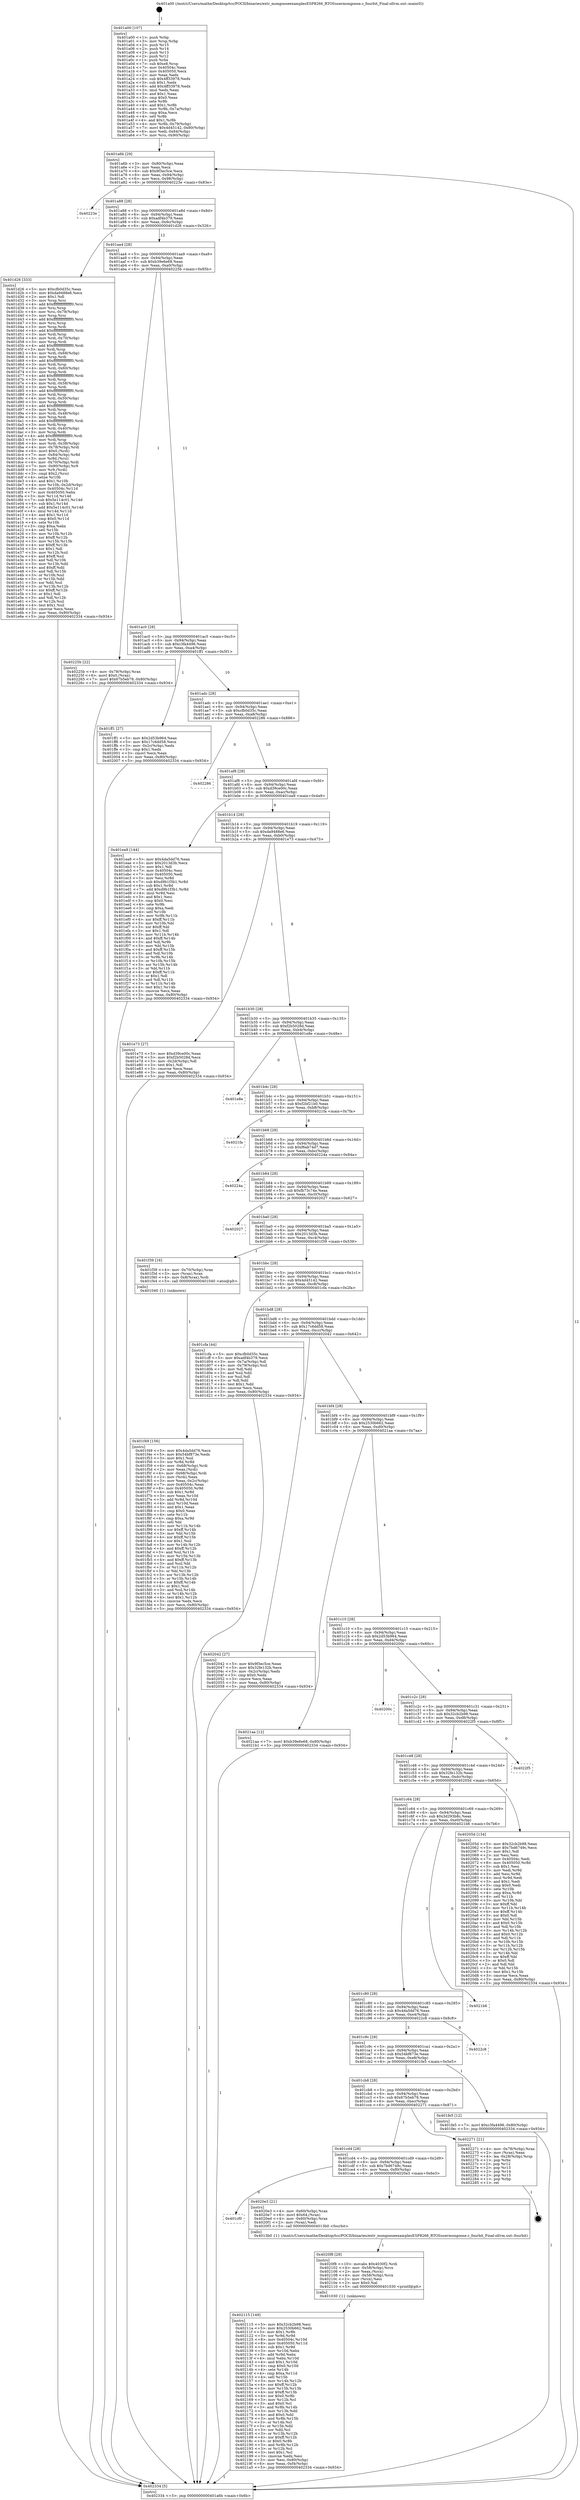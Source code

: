digraph "0x401a00" {
  label = "0x401a00 (/mnt/c/Users/mathe/Desktop/tcc/POCII/binaries/extr_mongooseexamplesESP8266_RTOSusermongoose.c_fourbit_Final-ollvm.out::main(0))"
  labelloc = "t"
  node[shape=record]

  Entry [label="",width=0.3,height=0.3,shape=circle,fillcolor=black,style=filled]
  "0x401a6b" [label="{
     0x401a6b [29]\l
     | [instrs]\l
     &nbsp;&nbsp;0x401a6b \<+3\>: mov -0x80(%rbp),%eax\l
     &nbsp;&nbsp;0x401a6e \<+2\>: mov %eax,%ecx\l
     &nbsp;&nbsp;0x401a70 \<+6\>: sub $0x9f3ec5ce,%ecx\l
     &nbsp;&nbsp;0x401a76 \<+6\>: mov %eax,-0x94(%rbp)\l
     &nbsp;&nbsp;0x401a7c \<+6\>: mov %ecx,-0x98(%rbp)\l
     &nbsp;&nbsp;0x401a82 \<+6\>: je 000000000040223e \<main+0x83e\>\l
  }"]
  "0x40223e" [label="{
     0x40223e\l
  }", style=dashed]
  "0x401a88" [label="{
     0x401a88 [28]\l
     | [instrs]\l
     &nbsp;&nbsp;0x401a88 \<+5\>: jmp 0000000000401a8d \<main+0x8d\>\l
     &nbsp;&nbsp;0x401a8d \<+6\>: mov -0x94(%rbp),%eax\l
     &nbsp;&nbsp;0x401a93 \<+5\>: sub $0xadf4b379,%eax\l
     &nbsp;&nbsp;0x401a98 \<+6\>: mov %eax,-0x9c(%rbp)\l
     &nbsp;&nbsp;0x401a9e \<+6\>: je 0000000000401d26 \<main+0x326\>\l
  }"]
  Exit [label="",width=0.3,height=0.3,shape=circle,fillcolor=black,style=filled,peripheries=2]
  "0x401d26" [label="{
     0x401d26 [333]\l
     | [instrs]\l
     &nbsp;&nbsp;0x401d26 \<+5\>: mov $0xcfb0d35c,%eax\l
     &nbsp;&nbsp;0x401d2b \<+5\>: mov $0xda9488e6,%ecx\l
     &nbsp;&nbsp;0x401d30 \<+2\>: mov $0x1,%dl\l
     &nbsp;&nbsp;0x401d32 \<+3\>: mov %rsp,%rsi\l
     &nbsp;&nbsp;0x401d35 \<+4\>: add $0xfffffffffffffff0,%rsi\l
     &nbsp;&nbsp;0x401d39 \<+3\>: mov %rsi,%rsp\l
     &nbsp;&nbsp;0x401d3c \<+4\>: mov %rsi,-0x78(%rbp)\l
     &nbsp;&nbsp;0x401d40 \<+3\>: mov %rsp,%rsi\l
     &nbsp;&nbsp;0x401d43 \<+4\>: add $0xfffffffffffffff0,%rsi\l
     &nbsp;&nbsp;0x401d47 \<+3\>: mov %rsi,%rsp\l
     &nbsp;&nbsp;0x401d4a \<+3\>: mov %rsp,%rdi\l
     &nbsp;&nbsp;0x401d4d \<+4\>: add $0xfffffffffffffff0,%rdi\l
     &nbsp;&nbsp;0x401d51 \<+3\>: mov %rdi,%rsp\l
     &nbsp;&nbsp;0x401d54 \<+4\>: mov %rdi,-0x70(%rbp)\l
     &nbsp;&nbsp;0x401d58 \<+3\>: mov %rsp,%rdi\l
     &nbsp;&nbsp;0x401d5b \<+4\>: add $0xfffffffffffffff0,%rdi\l
     &nbsp;&nbsp;0x401d5f \<+3\>: mov %rdi,%rsp\l
     &nbsp;&nbsp;0x401d62 \<+4\>: mov %rdi,-0x68(%rbp)\l
     &nbsp;&nbsp;0x401d66 \<+3\>: mov %rsp,%rdi\l
     &nbsp;&nbsp;0x401d69 \<+4\>: add $0xfffffffffffffff0,%rdi\l
     &nbsp;&nbsp;0x401d6d \<+3\>: mov %rdi,%rsp\l
     &nbsp;&nbsp;0x401d70 \<+4\>: mov %rdi,-0x60(%rbp)\l
     &nbsp;&nbsp;0x401d74 \<+3\>: mov %rsp,%rdi\l
     &nbsp;&nbsp;0x401d77 \<+4\>: add $0xfffffffffffffff0,%rdi\l
     &nbsp;&nbsp;0x401d7b \<+3\>: mov %rdi,%rsp\l
     &nbsp;&nbsp;0x401d7e \<+4\>: mov %rdi,-0x58(%rbp)\l
     &nbsp;&nbsp;0x401d82 \<+3\>: mov %rsp,%rdi\l
     &nbsp;&nbsp;0x401d85 \<+4\>: add $0xfffffffffffffff0,%rdi\l
     &nbsp;&nbsp;0x401d89 \<+3\>: mov %rdi,%rsp\l
     &nbsp;&nbsp;0x401d8c \<+4\>: mov %rdi,-0x50(%rbp)\l
     &nbsp;&nbsp;0x401d90 \<+3\>: mov %rsp,%rdi\l
     &nbsp;&nbsp;0x401d93 \<+4\>: add $0xfffffffffffffff0,%rdi\l
     &nbsp;&nbsp;0x401d97 \<+3\>: mov %rdi,%rsp\l
     &nbsp;&nbsp;0x401d9a \<+4\>: mov %rdi,-0x48(%rbp)\l
     &nbsp;&nbsp;0x401d9e \<+3\>: mov %rsp,%rdi\l
     &nbsp;&nbsp;0x401da1 \<+4\>: add $0xfffffffffffffff0,%rdi\l
     &nbsp;&nbsp;0x401da5 \<+3\>: mov %rdi,%rsp\l
     &nbsp;&nbsp;0x401da8 \<+4\>: mov %rdi,-0x40(%rbp)\l
     &nbsp;&nbsp;0x401dac \<+3\>: mov %rsp,%rdi\l
     &nbsp;&nbsp;0x401daf \<+4\>: add $0xfffffffffffffff0,%rdi\l
     &nbsp;&nbsp;0x401db3 \<+3\>: mov %rdi,%rsp\l
     &nbsp;&nbsp;0x401db6 \<+4\>: mov %rdi,-0x38(%rbp)\l
     &nbsp;&nbsp;0x401dba \<+4\>: mov -0x78(%rbp),%rdi\l
     &nbsp;&nbsp;0x401dbe \<+6\>: movl $0x0,(%rdi)\l
     &nbsp;&nbsp;0x401dc4 \<+7\>: mov -0x84(%rbp),%r8d\l
     &nbsp;&nbsp;0x401dcb \<+3\>: mov %r8d,(%rsi)\l
     &nbsp;&nbsp;0x401dce \<+4\>: mov -0x70(%rbp),%rdi\l
     &nbsp;&nbsp;0x401dd2 \<+7\>: mov -0x90(%rbp),%r9\l
     &nbsp;&nbsp;0x401dd9 \<+3\>: mov %r9,(%rdi)\l
     &nbsp;&nbsp;0x401ddc \<+3\>: cmpl $0x2,(%rsi)\l
     &nbsp;&nbsp;0x401ddf \<+4\>: setne %r10b\l
     &nbsp;&nbsp;0x401de3 \<+4\>: and $0x1,%r10b\l
     &nbsp;&nbsp;0x401de7 \<+4\>: mov %r10b,-0x2d(%rbp)\l
     &nbsp;&nbsp;0x401deb \<+8\>: mov 0x40504c,%r11d\l
     &nbsp;&nbsp;0x401df3 \<+7\>: mov 0x405050,%ebx\l
     &nbsp;&nbsp;0x401dfa \<+3\>: mov %r11d,%r14d\l
     &nbsp;&nbsp;0x401dfd \<+7\>: sub $0x5e114c01,%r14d\l
     &nbsp;&nbsp;0x401e04 \<+4\>: sub $0x1,%r14d\l
     &nbsp;&nbsp;0x401e08 \<+7\>: add $0x5e114c01,%r14d\l
     &nbsp;&nbsp;0x401e0f \<+4\>: imul %r14d,%r11d\l
     &nbsp;&nbsp;0x401e13 \<+4\>: and $0x1,%r11d\l
     &nbsp;&nbsp;0x401e17 \<+4\>: cmp $0x0,%r11d\l
     &nbsp;&nbsp;0x401e1b \<+4\>: sete %r10b\l
     &nbsp;&nbsp;0x401e1f \<+3\>: cmp $0xa,%ebx\l
     &nbsp;&nbsp;0x401e22 \<+4\>: setl %r15b\l
     &nbsp;&nbsp;0x401e26 \<+3\>: mov %r10b,%r12b\l
     &nbsp;&nbsp;0x401e29 \<+4\>: xor $0xff,%r12b\l
     &nbsp;&nbsp;0x401e2d \<+3\>: mov %r15b,%r13b\l
     &nbsp;&nbsp;0x401e30 \<+4\>: xor $0xff,%r13b\l
     &nbsp;&nbsp;0x401e34 \<+3\>: xor $0x1,%dl\l
     &nbsp;&nbsp;0x401e37 \<+3\>: mov %r12b,%sil\l
     &nbsp;&nbsp;0x401e3a \<+4\>: and $0xff,%sil\l
     &nbsp;&nbsp;0x401e3e \<+3\>: and %dl,%r10b\l
     &nbsp;&nbsp;0x401e41 \<+3\>: mov %r13b,%dil\l
     &nbsp;&nbsp;0x401e44 \<+4\>: and $0xff,%dil\l
     &nbsp;&nbsp;0x401e48 \<+3\>: and %dl,%r15b\l
     &nbsp;&nbsp;0x401e4b \<+3\>: or %r10b,%sil\l
     &nbsp;&nbsp;0x401e4e \<+3\>: or %r15b,%dil\l
     &nbsp;&nbsp;0x401e51 \<+3\>: xor %dil,%sil\l
     &nbsp;&nbsp;0x401e54 \<+3\>: or %r13b,%r12b\l
     &nbsp;&nbsp;0x401e57 \<+4\>: xor $0xff,%r12b\l
     &nbsp;&nbsp;0x401e5b \<+3\>: or $0x1,%dl\l
     &nbsp;&nbsp;0x401e5e \<+3\>: and %dl,%r12b\l
     &nbsp;&nbsp;0x401e61 \<+3\>: or %r12b,%sil\l
     &nbsp;&nbsp;0x401e64 \<+4\>: test $0x1,%sil\l
     &nbsp;&nbsp;0x401e68 \<+3\>: cmovne %ecx,%eax\l
     &nbsp;&nbsp;0x401e6b \<+3\>: mov %eax,-0x80(%rbp)\l
     &nbsp;&nbsp;0x401e6e \<+5\>: jmp 0000000000402334 \<main+0x934\>\l
  }"]
  "0x401aa4" [label="{
     0x401aa4 [28]\l
     | [instrs]\l
     &nbsp;&nbsp;0x401aa4 \<+5\>: jmp 0000000000401aa9 \<main+0xa9\>\l
     &nbsp;&nbsp;0x401aa9 \<+6\>: mov -0x94(%rbp),%eax\l
     &nbsp;&nbsp;0x401aaf \<+5\>: sub $0xb39e6e68,%eax\l
     &nbsp;&nbsp;0x401ab4 \<+6\>: mov %eax,-0xa0(%rbp)\l
     &nbsp;&nbsp;0x401aba \<+6\>: je 000000000040225b \<main+0x85b\>\l
  }"]
  "0x402115" [label="{
     0x402115 [149]\l
     | [instrs]\l
     &nbsp;&nbsp;0x402115 \<+5\>: mov $0x32cb2b98,%esi\l
     &nbsp;&nbsp;0x40211a \<+5\>: mov $0x2530b662,%edx\l
     &nbsp;&nbsp;0x40211f \<+3\>: mov $0x1,%r8b\l
     &nbsp;&nbsp;0x402122 \<+3\>: xor %r9d,%r9d\l
     &nbsp;&nbsp;0x402125 \<+8\>: mov 0x40504c,%r10d\l
     &nbsp;&nbsp;0x40212d \<+8\>: mov 0x405050,%r11d\l
     &nbsp;&nbsp;0x402135 \<+4\>: sub $0x1,%r9d\l
     &nbsp;&nbsp;0x402139 \<+3\>: mov %r10d,%ebx\l
     &nbsp;&nbsp;0x40213c \<+3\>: add %r9d,%ebx\l
     &nbsp;&nbsp;0x40213f \<+4\>: imul %ebx,%r10d\l
     &nbsp;&nbsp;0x402143 \<+4\>: and $0x1,%r10d\l
     &nbsp;&nbsp;0x402147 \<+4\>: cmp $0x0,%r10d\l
     &nbsp;&nbsp;0x40214b \<+4\>: sete %r14b\l
     &nbsp;&nbsp;0x40214f \<+4\>: cmp $0xa,%r11d\l
     &nbsp;&nbsp;0x402153 \<+4\>: setl %r15b\l
     &nbsp;&nbsp;0x402157 \<+3\>: mov %r14b,%r12b\l
     &nbsp;&nbsp;0x40215a \<+4\>: xor $0xff,%r12b\l
     &nbsp;&nbsp;0x40215e \<+3\>: mov %r15b,%r13b\l
     &nbsp;&nbsp;0x402161 \<+4\>: xor $0xff,%r13b\l
     &nbsp;&nbsp;0x402165 \<+4\>: xor $0x0,%r8b\l
     &nbsp;&nbsp;0x402169 \<+3\>: mov %r12b,%cl\l
     &nbsp;&nbsp;0x40216c \<+3\>: and $0x0,%cl\l
     &nbsp;&nbsp;0x40216f \<+3\>: and %r8b,%r14b\l
     &nbsp;&nbsp;0x402172 \<+3\>: mov %r13b,%dil\l
     &nbsp;&nbsp;0x402175 \<+4\>: and $0x0,%dil\l
     &nbsp;&nbsp;0x402179 \<+3\>: and %r8b,%r15b\l
     &nbsp;&nbsp;0x40217c \<+3\>: or %r14b,%cl\l
     &nbsp;&nbsp;0x40217f \<+3\>: or %r15b,%dil\l
     &nbsp;&nbsp;0x402182 \<+3\>: xor %dil,%cl\l
     &nbsp;&nbsp;0x402185 \<+3\>: or %r13b,%r12b\l
     &nbsp;&nbsp;0x402188 \<+4\>: xor $0xff,%r12b\l
     &nbsp;&nbsp;0x40218c \<+4\>: or $0x0,%r8b\l
     &nbsp;&nbsp;0x402190 \<+3\>: and %r8b,%r12b\l
     &nbsp;&nbsp;0x402193 \<+3\>: or %r12b,%cl\l
     &nbsp;&nbsp;0x402196 \<+3\>: test $0x1,%cl\l
     &nbsp;&nbsp;0x402199 \<+3\>: cmovne %edx,%esi\l
     &nbsp;&nbsp;0x40219c \<+3\>: mov %esi,-0x80(%rbp)\l
     &nbsp;&nbsp;0x40219f \<+6\>: mov %eax,-0xf4(%rbp)\l
     &nbsp;&nbsp;0x4021a5 \<+5\>: jmp 0000000000402334 \<main+0x934\>\l
  }"]
  "0x40225b" [label="{
     0x40225b [22]\l
     | [instrs]\l
     &nbsp;&nbsp;0x40225b \<+4\>: mov -0x78(%rbp),%rax\l
     &nbsp;&nbsp;0x40225f \<+6\>: movl $0x0,(%rax)\l
     &nbsp;&nbsp;0x402265 \<+7\>: movl $0x67b5eb78,-0x80(%rbp)\l
     &nbsp;&nbsp;0x40226c \<+5\>: jmp 0000000000402334 \<main+0x934\>\l
  }"]
  "0x401ac0" [label="{
     0x401ac0 [28]\l
     | [instrs]\l
     &nbsp;&nbsp;0x401ac0 \<+5\>: jmp 0000000000401ac5 \<main+0xc5\>\l
     &nbsp;&nbsp;0x401ac5 \<+6\>: mov -0x94(%rbp),%eax\l
     &nbsp;&nbsp;0x401acb \<+5\>: sub $0xc3fa4496,%eax\l
     &nbsp;&nbsp;0x401ad0 \<+6\>: mov %eax,-0xa4(%rbp)\l
     &nbsp;&nbsp;0x401ad6 \<+6\>: je 0000000000401ff1 \<main+0x5f1\>\l
  }"]
  "0x4020f8" [label="{
     0x4020f8 [29]\l
     | [instrs]\l
     &nbsp;&nbsp;0x4020f8 \<+10\>: movabs $0x4030f2,%rdi\l
     &nbsp;&nbsp;0x402102 \<+4\>: mov -0x58(%rbp),%rcx\l
     &nbsp;&nbsp;0x402106 \<+2\>: mov %eax,(%rcx)\l
     &nbsp;&nbsp;0x402108 \<+4\>: mov -0x58(%rbp),%rcx\l
     &nbsp;&nbsp;0x40210c \<+2\>: mov (%rcx),%esi\l
     &nbsp;&nbsp;0x40210e \<+2\>: mov $0x0,%al\l
     &nbsp;&nbsp;0x402110 \<+5\>: call 0000000000401030 \<printf@plt\>\l
     | [calls]\l
     &nbsp;&nbsp;0x401030 \{1\} (unknown)\l
  }"]
  "0x401ff1" [label="{
     0x401ff1 [27]\l
     | [instrs]\l
     &nbsp;&nbsp;0x401ff1 \<+5\>: mov $0x2d53b964,%eax\l
     &nbsp;&nbsp;0x401ff6 \<+5\>: mov $0x17c6dd58,%ecx\l
     &nbsp;&nbsp;0x401ffb \<+3\>: mov -0x2c(%rbp),%edx\l
     &nbsp;&nbsp;0x401ffe \<+3\>: cmp $0x1,%edx\l
     &nbsp;&nbsp;0x402001 \<+3\>: cmovl %ecx,%eax\l
     &nbsp;&nbsp;0x402004 \<+3\>: mov %eax,-0x80(%rbp)\l
     &nbsp;&nbsp;0x402007 \<+5\>: jmp 0000000000402334 \<main+0x934\>\l
  }"]
  "0x401adc" [label="{
     0x401adc [28]\l
     | [instrs]\l
     &nbsp;&nbsp;0x401adc \<+5\>: jmp 0000000000401ae1 \<main+0xe1\>\l
     &nbsp;&nbsp;0x401ae1 \<+6\>: mov -0x94(%rbp),%eax\l
     &nbsp;&nbsp;0x401ae7 \<+5\>: sub $0xcfb0d35c,%eax\l
     &nbsp;&nbsp;0x401aec \<+6\>: mov %eax,-0xa8(%rbp)\l
     &nbsp;&nbsp;0x401af2 \<+6\>: je 0000000000402286 \<main+0x886\>\l
  }"]
  "0x401cf0" [label="{
     0x401cf0\l
  }", style=dashed]
  "0x402286" [label="{
     0x402286\l
  }", style=dashed]
  "0x401af8" [label="{
     0x401af8 [28]\l
     | [instrs]\l
     &nbsp;&nbsp;0x401af8 \<+5\>: jmp 0000000000401afd \<main+0xfd\>\l
     &nbsp;&nbsp;0x401afd \<+6\>: mov -0x94(%rbp),%eax\l
     &nbsp;&nbsp;0x401b03 \<+5\>: sub $0xd39ce00c,%eax\l
     &nbsp;&nbsp;0x401b08 \<+6\>: mov %eax,-0xac(%rbp)\l
     &nbsp;&nbsp;0x401b0e \<+6\>: je 0000000000401ea9 \<main+0x4a9\>\l
  }"]
  "0x4020e3" [label="{
     0x4020e3 [21]\l
     | [instrs]\l
     &nbsp;&nbsp;0x4020e3 \<+4\>: mov -0x60(%rbp),%rax\l
     &nbsp;&nbsp;0x4020e7 \<+6\>: movl $0x64,(%rax)\l
     &nbsp;&nbsp;0x4020ed \<+4\>: mov -0x60(%rbp),%rax\l
     &nbsp;&nbsp;0x4020f1 \<+2\>: mov (%rax),%edi\l
     &nbsp;&nbsp;0x4020f3 \<+5\>: call 00000000004013b0 \<fourbit\>\l
     | [calls]\l
     &nbsp;&nbsp;0x4013b0 \{1\} (/mnt/c/Users/mathe/Desktop/tcc/POCII/binaries/extr_mongooseexamplesESP8266_RTOSusermongoose.c_fourbit_Final-ollvm.out::fourbit)\l
  }"]
  "0x401ea9" [label="{
     0x401ea9 [144]\l
     | [instrs]\l
     &nbsp;&nbsp;0x401ea9 \<+5\>: mov $0x4da5dd76,%eax\l
     &nbsp;&nbsp;0x401eae \<+5\>: mov $0x2013d3b,%ecx\l
     &nbsp;&nbsp;0x401eb3 \<+2\>: mov $0x1,%dl\l
     &nbsp;&nbsp;0x401eb5 \<+7\>: mov 0x40504c,%esi\l
     &nbsp;&nbsp;0x401ebc \<+7\>: mov 0x405050,%edi\l
     &nbsp;&nbsp;0x401ec3 \<+3\>: mov %esi,%r8d\l
     &nbsp;&nbsp;0x401ec6 \<+7\>: sub $0xd9b1f3b1,%r8d\l
     &nbsp;&nbsp;0x401ecd \<+4\>: sub $0x1,%r8d\l
     &nbsp;&nbsp;0x401ed1 \<+7\>: add $0xd9b1f3b1,%r8d\l
     &nbsp;&nbsp;0x401ed8 \<+4\>: imul %r8d,%esi\l
     &nbsp;&nbsp;0x401edc \<+3\>: and $0x1,%esi\l
     &nbsp;&nbsp;0x401edf \<+3\>: cmp $0x0,%esi\l
     &nbsp;&nbsp;0x401ee2 \<+4\>: sete %r9b\l
     &nbsp;&nbsp;0x401ee6 \<+3\>: cmp $0xa,%edi\l
     &nbsp;&nbsp;0x401ee9 \<+4\>: setl %r10b\l
     &nbsp;&nbsp;0x401eed \<+3\>: mov %r9b,%r11b\l
     &nbsp;&nbsp;0x401ef0 \<+4\>: xor $0xff,%r11b\l
     &nbsp;&nbsp;0x401ef4 \<+3\>: mov %r10b,%bl\l
     &nbsp;&nbsp;0x401ef7 \<+3\>: xor $0xff,%bl\l
     &nbsp;&nbsp;0x401efa \<+3\>: xor $0x1,%dl\l
     &nbsp;&nbsp;0x401efd \<+3\>: mov %r11b,%r14b\l
     &nbsp;&nbsp;0x401f00 \<+4\>: and $0xff,%r14b\l
     &nbsp;&nbsp;0x401f04 \<+3\>: and %dl,%r9b\l
     &nbsp;&nbsp;0x401f07 \<+3\>: mov %bl,%r15b\l
     &nbsp;&nbsp;0x401f0a \<+4\>: and $0xff,%r15b\l
     &nbsp;&nbsp;0x401f0e \<+3\>: and %dl,%r10b\l
     &nbsp;&nbsp;0x401f11 \<+3\>: or %r9b,%r14b\l
     &nbsp;&nbsp;0x401f14 \<+3\>: or %r10b,%r15b\l
     &nbsp;&nbsp;0x401f17 \<+3\>: xor %r15b,%r14b\l
     &nbsp;&nbsp;0x401f1a \<+3\>: or %bl,%r11b\l
     &nbsp;&nbsp;0x401f1d \<+4\>: xor $0xff,%r11b\l
     &nbsp;&nbsp;0x401f21 \<+3\>: or $0x1,%dl\l
     &nbsp;&nbsp;0x401f24 \<+3\>: and %dl,%r11b\l
     &nbsp;&nbsp;0x401f27 \<+3\>: or %r11b,%r14b\l
     &nbsp;&nbsp;0x401f2a \<+4\>: test $0x1,%r14b\l
     &nbsp;&nbsp;0x401f2e \<+3\>: cmovne %ecx,%eax\l
     &nbsp;&nbsp;0x401f31 \<+3\>: mov %eax,-0x80(%rbp)\l
     &nbsp;&nbsp;0x401f34 \<+5\>: jmp 0000000000402334 \<main+0x934\>\l
  }"]
  "0x401b14" [label="{
     0x401b14 [28]\l
     | [instrs]\l
     &nbsp;&nbsp;0x401b14 \<+5\>: jmp 0000000000401b19 \<main+0x119\>\l
     &nbsp;&nbsp;0x401b19 \<+6\>: mov -0x94(%rbp),%eax\l
     &nbsp;&nbsp;0x401b1f \<+5\>: sub $0xda9488e6,%eax\l
     &nbsp;&nbsp;0x401b24 \<+6\>: mov %eax,-0xb0(%rbp)\l
     &nbsp;&nbsp;0x401b2a \<+6\>: je 0000000000401e73 \<main+0x473\>\l
  }"]
  "0x401cd4" [label="{
     0x401cd4 [28]\l
     | [instrs]\l
     &nbsp;&nbsp;0x401cd4 \<+5\>: jmp 0000000000401cd9 \<main+0x2d9\>\l
     &nbsp;&nbsp;0x401cd9 \<+6\>: mov -0x94(%rbp),%eax\l
     &nbsp;&nbsp;0x401cdf \<+5\>: sub $0x7bd6749c,%eax\l
     &nbsp;&nbsp;0x401ce4 \<+6\>: mov %eax,-0xf0(%rbp)\l
     &nbsp;&nbsp;0x401cea \<+6\>: je 00000000004020e3 \<main+0x6e3\>\l
  }"]
  "0x401e73" [label="{
     0x401e73 [27]\l
     | [instrs]\l
     &nbsp;&nbsp;0x401e73 \<+5\>: mov $0xd39ce00c,%eax\l
     &nbsp;&nbsp;0x401e78 \<+5\>: mov $0xf2b5028d,%ecx\l
     &nbsp;&nbsp;0x401e7d \<+3\>: mov -0x2d(%rbp),%dl\l
     &nbsp;&nbsp;0x401e80 \<+3\>: test $0x1,%dl\l
     &nbsp;&nbsp;0x401e83 \<+3\>: cmovne %ecx,%eax\l
     &nbsp;&nbsp;0x401e86 \<+3\>: mov %eax,-0x80(%rbp)\l
     &nbsp;&nbsp;0x401e89 \<+5\>: jmp 0000000000402334 \<main+0x934\>\l
  }"]
  "0x401b30" [label="{
     0x401b30 [28]\l
     | [instrs]\l
     &nbsp;&nbsp;0x401b30 \<+5\>: jmp 0000000000401b35 \<main+0x135\>\l
     &nbsp;&nbsp;0x401b35 \<+6\>: mov -0x94(%rbp),%eax\l
     &nbsp;&nbsp;0x401b3b \<+5\>: sub $0xf2b5028d,%eax\l
     &nbsp;&nbsp;0x401b40 \<+6\>: mov %eax,-0xb4(%rbp)\l
     &nbsp;&nbsp;0x401b46 \<+6\>: je 0000000000401e8e \<main+0x48e\>\l
  }"]
  "0x402271" [label="{
     0x402271 [21]\l
     | [instrs]\l
     &nbsp;&nbsp;0x402271 \<+4\>: mov -0x78(%rbp),%rax\l
     &nbsp;&nbsp;0x402275 \<+2\>: mov (%rax),%eax\l
     &nbsp;&nbsp;0x402277 \<+4\>: lea -0x28(%rbp),%rsp\l
     &nbsp;&nbsp;0x40227b \<+1\>: pop %rbx\l
     &nbsp;&nbsp;0x40227c \<+2\>: pop %r12\l
     &nbsp;&nbsp;0x40227e \<+2\>: pop %r13\l
     &nbsp;&nbsp;0x402280 \<+2\>: pop %r14\l
     &nbsp;&nbsp;0x402282 \<+2\>: pop %r15\l
     &nbsp;&nbsp;0x402284 \<+1\>: pop %rbp\l
     &nbsp;&nbsp;0x402285 \<+1\>: ret\l
  }"]
  "0x401e8e" [label="{
     0x401e8e\l
  }", style=dashed]
  "0x401b4c" [label="{
     0x401b4c [28]\l
     | [instrs]\l
     &nbsp;&nbsp;0x401b4c \<+5\>: jmp 0000000000401b51 \<main+0x151\>\l
     &nbsp;&nbsp;0x401b51 \<+6\>: mov -0x94(%rbp),%eax\l
     &nbsp;&nbsp;0x401b57 \<+5\>: sub $0xf2bf21b0,%eax\l
     &nbsp;&nbsp;0x401b5c \<+6\>: mov %eax,-0xb8(%rbp)\l
     &nbsp;&nbsp;0x401b62 \<+6\>: je 00000000004021fa \<main+0x7fa\>\l
  }"]
  "0x401cb8" [label="{
     0x401cb8 [28]\l
     | [instrs]\l
     &nbsp;&nbsp;0x401cb8 \<+5\>: jmp 0000000000401cbd \<main+0x2bd\>\l
     &nbsp;&nbsp;0x401cbd \<+6\>: mov -0x94(%rbp),%eax\l
     &nbsp;&nbsp;0x401cc3 \<+5\>: sub $0x67b5eb78,%eax\l
     &nbsp;&nbsp;0x401cc8 \<+6\>: mov %eax,-0xec(%rbp)\l
     &nbsp;&nbsp;0x401cce \<+6\>: je 0000000000402271 \<main+0x871\>\l
  }"]
  "0x4021fa" [label="{
     0x4021fa\l
  }", style=dashed]
  "0x401b68" [label="{
     0x401b68 [28]\l
     | [instrs]\l
     &nbsp;&nbsp;0x401b68 \<+5\>: jmp 0000000000401b6d \<main+0x16d\>\l
     &nbsp;&nbsp;0x401b6d \<+6\>: mov -0x94(%rbp),%eax\l
     &nbsp;&nbsp;0x401b73 \<+5\>: sub $0xf6ab74d7,%eax\l
     &nbsp;&nbsp;0x401b78 \<+6\>: mov %eax,-0xbc(%rbp)\l
     &nbsp;&nbsp;0x401b7e \<+6\>: je 000000000040224a \<main+0x84a\>\l
  }"]
  "0x401fe5" [label="{
     0x401fe5 [12]\l
     | [instrs]\l
     &nbsp;&nbsp;0x401fe5 \<+7\>: movl $0xc3fa4496,-0x80(%rbp)\l
     &nbsp;&nbsp;0x401fec \<+5\>: jmp 0000000000402334 \<main+0x934\>\l
  }"]
  "0x40224a" [label="{
     0x40224a\l
  }", style=dashed]
  "0x401b84" [label="{
     0x401b84 [28]\l
     | [instrs]\l
     &nbsp;&nbsp;0x401b84 \<+5\>: jmp 0000000000401b89 \<main+0x189\>\l
     &nbsp;&nbsp;0x401b89 \<+6\>: mov -0x94(%rbp),%eax\l
     &nbsp;&nbsp;0x401b8f \<+5\>: sub $0xfb73c74e,%eax\l
     &nbsp;&nbsp;0x401b94 \<+6\>: mov %eax,-0xc0(%rbp)\l
     &nbsp;&nbsp;0x401b9a \<+6\>: je 0000000000402027 \<main+0x627\>\l
  }"]
  "0x401c9c" [label="{
     0x401c9c [28]\l
     | [instrs]\l
     &nbsp;&nbsp;0x401c9c \<+5\>: jmp 0000000000401ca1 \<main+0x2a1\>\l
     &nbsp;&nbsp;0x401ca1 \<+6\>: mov -0x94(%rbp),%eax\l
     &nbsp;&nbsp;0x401ca7 \<+5\>: sub $0x54bf873e,%eax\l
     &nbsp;&nbsp;0x401cac \<+6\>: mov %eax,-0xe8(%rbp)\l
     &nbsp;&nbsp;0x401cb2 \<+6\>: je 0000000000401fe5 \<main+0x5e5\>\l
  }"]
  "0x402027" [label="{
     0x402027\l
  }", style=dashed]
  "0x401ba0" [label="{
     0x401ba0 [28]\l
     | [instrs]\l
     &nbsp;&nbsp;0x401ba0 \<+5\>: jmp 0000000000401ba5 \<main+0x1a5\>\l
     &nbsp;&nbsp;0x401ba5 \<+6\>: mov -0x94(%rbp),%eax\l
     &nbsp;&nbsp;0x401bab \<+5\>: sub $0x2013d3b,%eax\l
     &nbsp;&nbsp;0x401bb0 \<+6\>: mov %eax,-0xc4(%rbp)\l
     &nbsp;&nbsp;0x401bb6 \<+6\>: je 0000000000401f39 \<main+0x539\>\l
  }"]
  "0x4022c8" [label="{
     0x4022c8\l
  }", style=dashed]
  "0x401f39" [label="{
     0x401f39 [16]\l
     | [instrs]\l
     &nbsp;&nbsp;0x401f39 \<+4\>: mov -0x70(%rbp),%rax\l
     &nbsp;&nbsp;0x401f3d \<+3\>: mov (%rax),%rax\l
     &nbsp;&nbsp;0x401f40 \<+4\>: mov 0x8(%rax),%rdi\l
     &nbsp;&nbsp;0x401f44 \<+5\>: call 0000000000401040 \<atoi@plt\>\l
     | [calls]\l
     &nbsp;&nbsp;0x401040 \{1\} (unknown)\l
  }"]
  "0x401bbc" [label="{
     0x401bbc [28]\l
     | [instrs]\l
     &nbsp;&nbsp;0x401bbc \<+5\>: jmp 0000000000401bc1 \<main+0x1c1\>\l
     &nbsp;&nbsp;0x401bc1 \<+6\>: mov -0x94(%rbp),%eax\l
     &nbsp;&nbsp;0x401bc7 \<+5\>: sub $0x4d45142,%eax\l
     &nbsp;&nbsp;0x401bcc \<+6\>: mov %eax,-0xc8(%rbp)\l
     &nbsp;&nbsp;0x401bd2 \<+6\>: je 0000000000401cfa \<main+0x2fa\>\l
  }"]
  "0x401c80" [label="{
     0x401c80 [28]\l
     | [instrs]\l
     &nbsp;&nbsp;0x401c80 \<+5\>: jmp 0000000000401c85 \<main+0x285\>\l
     &nbsp;&nbsp;0x401c85 \<+6\>: mov -0x94(%rbp),%eax\l
     &nbsp;&nbsp;0x401c8b \<+5\>: sub $0x4da5dd76,%eax\l
     &nbsp;&nbsp;0x401c90 \<+6\>: mov %eax,-0xe4(%rbp)\l
     &nbsp;&nbsp;0x401c96 \<+6\>: je 00000000004022c8 \<main+0x8c8\>\l
  }"]
  "0x401cfa" [label="{
     0x401cfa [44]\l
     | [instrs]\l
     &nbsp;&nbsp;0x401cfa \<+5\>: mov $0xcfb0d35c,%eax\l
     &nbsp;&nbsp;0x401cff \<+5\>: mov $0xadf4b379,%ecx\l
     &nbsp;&nbsp;0x401d04 \<+3\>: mov -0x7a(%rbp),%dl\l
     &nbsp;&nbsp;0x401d07 \<+4\>: mov -0x79(%rbp),%sil\l
     &nbsp;&nbsp;0x401d0b \<+3\>: mov %dl,%dil\l
     &nbsp;&nbsp;0x401d0e \<+3\>: and %sil,%dil\l
     &nbsp;&nbsp;0x401d11 \<+3\>: xor %sil,%dl\l
     &nbsp;&nbsp;0x401d14 \<+3\>: or %dl,%dil\l
     &nbsp;&nbsp;0x401d17 \<+4\>: test $0x1,%dil\l
     &nbsp;&nbsp;0x401d1b \<+3\>: cmovne %ecx,%eax\l
     &nbsp;&nbsp;0x401d1e \<+3\>: mov %eax,-0x80(%rbp)\l
     &nbsp;&nbsp;0x401d21 \<+5\>: jmp 0000000000402334 \<main+0x934\>\l
  }"]
  "0x401bd8" [label="{
     0x401bd8 [28]\l
     | [instrs]\l
     &nbsp;&nbsp;0x401bd8 \<+5\>: jmp 0000000000401bdd \<main+0x1dd\>\l
     &nbsp;&nbsp;0x401bdd \<+6\>: mov -0x94(%rbp),%eax\l
     &nbsp;&nbsp;0x401be3 \<+5\>: sub $0x17c6dd58,%eax\l
     &nbsp;&nbsp;0x401be8 \<+6\>: mov %eax,-0xcc(%rbp)\l
     &nbsp;&nbsp;0x401bee \<+6\>: je 0000000000402042 \<main+0x642\>\l
  }"]
  "0x402334" [label="{
     0x402334 [5]\l
     | [instrs]\l
     &nbsp;&nbsp;0x402334 \<+5\>: jmp 0000000000401a6b \<main+0x6b\>\l
  }"]
  "0x401a00" [label="{
     0x401a00 [107]\l
     | [instrs]\l
     &nbsp;&nbsp;0x401a00 \<+1\>: push %rbp\l
     &nbsp;&nbsp;0x401a01 \<+3\>: mov %rsp,%rbp\l
     &nbsp;&nbsp;0x401a04 \<+2\>: push %r15\l
     &nbsp;&nbsp;0x401a06 \<+2\>: push %r14\l
     &nbsp;&nbsp;0x401a08 \<+2\>: push %r13\l
     &nbsp;&nbsp;0x401a0a \<+2\>: push %r12\l
     &nbsp;&nbsp;0x401a0c \<+1\>: push %rbx\l
     &nbsp;&nbsp;0x401a0d \<+7\>: sub $0xe8,%rsp\l
     &nbsp;&nbsp;0x401a14 \<+7\>: mov 0x40504c,%eax\l
     &nbsp;&nbsp;0x401a1b \<+7\>: mov 0x405050,%ecx\l
     &nbsp;&nbsp;0x401a22 \<+2\>: mov %eax,%edx\l
     &nbsp;&nbsp;0x401a24 \<+6\>: sub $0x4ff33978,%edx\l
     &nbsp;&nbsp;0x401a2a \<+3\>: sub $0x1,%edx\l
     &nbsp;&nbsp;0x401a2d \<+6\>: add $0x4ff33978,%edx\l
     &nbsp;&nbsp;0x401a33 \<+3\>: imul %edx,%eax\l
     &nbsp;&nbsp;0x401a36 \<+3\>: and $0x1,%eax\l
     &nbsp;&nbsp;0x401a39 \<+3\>: cmp $0x0,%eax\l
     &nbsp;&nbsp;0x401a3c \<+4\>: sete %r8b\l
     &nbsp;&nbsp;0x401a40 \<+4\>: and $0x1,%r8b\l
     &nbsp;&nbsp;0x401a44 \<+4\>: mov %r8b,-0x7a(%rbp)\l
     &nbsp;&nbsp;0x401a48 \<+3\>: cmp $0xa,%ecx\l
     &nbsp;&nbsp;0x401a4b \<+4\>: setl %r8b\l
     &nbsp;&nbsp;0x401a4f \<+4\>: and $0x1,%r8b\l
     &nbsp;&nbsp;0x401a53 \<+4\>: mov %r8b,-0x79(%rbp)\l
     &nbsp;&nbsp;0x401a57 \<+7\>: movl $0x4d45142,-0x80(%rbp)\l
     &nbsp;&nbsp;0x401a5e \<+6\>: mov %edi,-0x84(%rbp)\l
     &nbsp;&nbsp;0x401a64 \<+7\>: mov %rsi,-0x90(%rbp)\l
  }"]
  "0x4021b6" [label="{
     0x4021b6\l
  }", style=dashed]
  "0x401f49" [label="{
     0x401f49 [156]\l
     | [instrs]\l
     &nbsp;&nbsp;0x401f49 \<+5\>: mov $0x4da5dd76,%ecx\l
     &nbsp;&nbsp;0x401f4e \<+5\>: mov $0x54bf873e,%edx\l
     &nbsp;&nbsp;0x401f53 \<+3\>: mov $0x1,%sil\l
     &nbsp;&nbsp;0x401f56 \<+3\>: xor %r8d,%r8d\l
     &nbsp;&nbsp;0x401f59 \<+4\>: mov -0x68(%rbp),%rdi\l
     &nbsp;&nbsp;0x401f5d \<+2\>: mov %eax,(%rdi)\l
     &nbsp;&nbsp;0x401f5f \<+4\>: mov -0x68(%rbp),%rdi\l
     &nbsp;&nbsp;0x401f63 \<+2\>: mov (%rdi),%eax\l
     &nbsp;&nbsp;0x401f65 \<+3\>: mov %eax,-0x2c(%rbp)\l
     &nbsp;&nbsp;0x401f68 \<+7\>: mov 0x40504c,%eax\l
     &nbsp;&nbsp;0x401f6f \<+8\>: mov 0x405050,%r9d\l
     &nbsp;&nbsp;0x401f77 \<+4\>: sub $0x1,%r8d\l
     &nbsp;&nbsp;0x401f7b \<+3\>: mov %eax,%r10d\l
     &nbsp;&nbsp;0x401f7e \<+3\>: add %r8d,%r10d\l
     &nbsp;&nbsp;0x401f81 \<+4\>: imul %r10d,%eax\l
     &nbsp;&nbsp;0x401f85 \<+3\>: and $0x1,%eax\l
     &nbsp;&nbsp;0x401f88 \<+3\>: cmp $0x0,%eax\l
     &nbsp;&nbsp;0x401f8b \<+4\>: sete %r11b\l
     &nbsp;&nbsp;0x401f8f \<+4\>: cmp $0xa,%r9d\l
     &nbsp;&nbsp;0x401f93 \<+3\>: setl %bl\l
     &nbsp;&nbsp;0x401f96 \<+3\>: mov %r11b,%r14b\l
     &nbsp;&nbsp;0x401f99 \<+4\>: xor $0xff,%r14b\l
     &nbsp;&nbsp;0x401f9d \<+3\>: mov %bl,%r15b\l
     &nbsp;&nbsp;0x401fa0 \<+4\>: xor $0xff,%r15b\l
     &nbsp;&nbsp;0x401fa4 \<+4\>: xor $0x1,%sil\l
     &nbsp;&nbsp;0x401fa8 \<+3\>: mov %r14b,%r12b\l
     &nbsp;&nbsp;0x401fab \<+4\>: and $0xff,%r12b\l
     &nbsp;&nbsp;0x401faf \<+3\>: and %sil,%r11b\l
     &nbsp;&nbsp;0x401fb2 \<+3\>: mov %r15b,%r13b\l
     &nbsp;&nbsp;0x401fb5 \<+4\>: and $0xff,%r13b\l
     &nbsp;&nbsp;0x401fb9 \<+3\>: and %sil,%bl\l
     &nbsp;&nbsp;0x401fbc \<+3\>: or %r11b,%r12b\l
     &nbsp;&nbsp;0x401fbf \<+3\>: or %bl,%r13b\l
     &nbsp;&nbsp;0x401fc2 \<+3\>: xor %r13b,%r12b\l
     &nbsp;&nbsp;0x401fc5 \<+3\>: or %r15b,%r14b\l
     &nbsp;&nbsp;0x401fc8 \<+4\>: xor $0xff,%r14b\l
     &nbsp;&nbsp;0x401fcc \<+4\>: or $0x1,%sil\l
     &nbsp;&nbsp;0x401fd0 \<+3\>: and %sil,%r14b\l
     &nbsp;&nbsp;0x401fd3 \<+3\>: or %r14b,%r12b\l
     &nbsp;&nbsp;0x401fd6 \<+4\>: test $0x1,%r12b\l
     &nbsp;&nbsp;0x401fda \<+3\>: cmovne %edx,%ecx\l
     &nbsp;&nbsp;0x401fdd \<+3\>: mov %ecx,-0x80(%rbp)\l
     &nbsp;&nbsp;0x401fe0 \<+5\>: jmp 0000000000402334 \<main+0x934\>\l
  }"]
  "0x401c64" [label="{
     0x401c64 [28]\l
     | [instrs]\l
     &nbsp;&nbsp;0x401c64 \<+5\>: jmp 0000000000401c69 \<main+0x269\>\l
     &nbsp;&nbsp;0x401c69 \<+6\>: mov -0x94(%rbp),%eax\l
     &nbsp;&nbsp;0x401c6f \<+5\>: sub $0x3d293b8c,%eax\l
     &nbsp;&nbsp;0x401c74 \<+6\>: mov %eax,-0xe0(%rbp)\l
     &nbsp;&nbsp;0x401c7a \<+6\>: je 00000000004021b6 \<main+0x7b6\>\l
  }"]
  "0x402042" [label="{
     0x402042 [27]\l
     | [instrs]\l
     &nbsp;&nbsp;0x402042 \<+5\>: mov $0x9f3ec5ce,%eax\l
     &nbsp;&nbsp;0x402047 \<+5\>: mov $0x32fe132b,%ecx\l
     &nbsp;&nbsp;0x40204c \<+3\>: mov -0x2c(%rbp),%edx\l
     &nbsp;&nbsp;0x40204f \<+3\>: cmp $0x0,%edx\l
     &nbsp;&nbsp;0x402052 \<+3\>: cmove %ecx,%eax\l
     &nbsp;&nbsp;0x402055 \<+3\>: mov %eax,-0x80(%rbp)\l
     &nbsp;&nbsp;0x402058 \<+5\>: jmp 0000000000402334 \<main+0x934\>\l
  }"]
  "0x401bf4" [label="{
     0x401bf4 [28]\l
     | [instrs]\l
     &nbsp;&nbsp;0x401bf4 \<+5\>: jmp 0000000000401bf9 \<main+0x1f9\>\l
     &nbsp;&nbsp;0x401bf9 \<+6\>: mov -0x94(%rbp),%eax\l
     &nbsp;&nbsp;0x401bff \<+5\>: sub $0x2530b662,%eax\l
     &nbsp;&nbsp;0x401c04 \<+6\>: mov %eax,-0xd0(%rbp)\l
     &nbsp;&nbsp;0x401c0a \<+6\>: je 00000000004021aa \<main+0x7aa\>\l
  }"]
  "0x40205d" [label="{
     0x40205d [134]\l
     | [instrs]\l
     &nbsp;&nbsp;0x40205d \<+5\>: mov $0x32cb2b98,%eax\l
     &nbsp;&nbsp;0x402062 \<+5\>: mov $0x7bd6749c,%ecx\l
     &nbsp;&nbsp;0x402067 \<+2\>: mov $0x1,%dl\l
     &nbsp;&nbsp;0x402069 \<+2\>: xor %esi,%esi\l
     &nbsp;&nbsp;0x40206b \<+7\>: mov 0x40504c,%edi\l
     &nbsp;&nbsp;0x402072 \<+8\>: mov 0x405050,%r8d\l
     &nbsp;&nbsp;0x40207a \<+3\>: sub $0x1,%esi\l
     &nbsp;&nbsp;0x40207d \<+3\>: mov %edi,%r9d\l
     &nbsp;&nbsp;0x402080 \<+3\>: add %esi,%r9d\l
     &nbsp;&nbsp;0x402083 \<+4\>: imul %r9d,%edi\l
     &nbsp;&nbsp;0x402087 \<+3\>: and $0x1,%edi\l
     &nbsp;&nbsp;0x40208a \<+3\>: cmp $0x0,%edi\l
     &nbsp;&nbsp;0x40208d \<+4\>: sete %r10b\l
     &nbsp;&nbsp;0x402091 \<+4\>: cmp $0xa,%r8d\l
     &nbsp;&nbsp;0x402095 \<+4\>: setl %r11b\l
     &nbsp;&nbsp;0x402099 \<+3\>: mov %r10b,%bl\l
     &nbsp;&nbsp;0x40209c \<+3\>: xor $0xff,%bl\l
     &nbsp;&nbsp;0x40209f \<+3\>: mov %r11b,%r14b\l
     &nbsp;&nbsp;0x4020a2 \<+4\>: xor $0xff,%r14b\l
     &nbsp;&nbsp;0x4020a6 \<+3\>: xor $0x0,%dl\l
     &nbsp;&nbsp;0x4020a9 \<+3\>: mov %bl,%r15b\l
     &nbsp;&nbsp;0x4020ac \<+4\>: and $0x0,%r15b\l
     &nbsp;&nbsp;0x4020b0 \<+3\>: and %dl,%r10b\l
     &nbsp;&nbsp;0x4020b3 \<+3\>: mov %r14b,%r12b\l
     &nbsp;&nbsp;0x4020b6 \<+4\>: and $0x0,%r12b\l
     &nbsp;&nbsp;0x4020ba \<+3\>: and %dl,%r11b\l
     &nbsp;&nbsp;0x4020bd \<+3\>: or %r10b,%r15b\l
     &nbsp;&nbsp;0x4020c0 \<+3\>: or %r11b,%r12b\l
     &nbsp;&nbsp;0x4020c3 \<+3\>: xor %r12b,%r15b\l
     &nbsp;&nbsp;0x4020c6 \<+3\>: or %r14b,%bl\l
     &nbsp;&nbsp;0x4020c9 \<+3\>: xor $0xff,%bl\l
     &nbsp;&nbsp;0x4020cc \<+3\>: or $0x0,%dl\l
     &nbsp;&nbsp;0x4020cf \<+2\>: and %dl,%bl\l
     &nbsp;&nbsp;0x4020d1 \<+3\>: or %bl,%r15b\l
     &nbsp;&nbsp;0x4020d4 \<+4\>: test $0x1,%r15b\l
     &nbsp;&nbsp;0x4020d8 \<+3\>: cmovne %ecx,%eax\l
     &nbsp;&nbsp;0x4020db \<+3\>: mov %eax,-0x80(%rbp)\l
     &nbsp;&nbsp;0x4020de \<+5\>: jmp 0000000000402334 \<main+0x934\>\l
  }"]
  "0x4021aa" [label="{
     0x4021aa [12]\l
     | [instrs]\l
     &nbsp;&nbsp;0x4021aa \<+7\>: movl $0xb39e6e68,-0x80(%rbp)\l
     &nbsp;&nbsp;0x4021b1 \<+5\>: jmp 0000000000402334 \<main+0x934\>\l
  }"]
  "0x401c10" [label="{
     0x401c10 [28]\l
     | [instrs]\l
     &nbsp;&nbsp;0x401c10 \<+5\>: jmp 0000000000401c15 \<main+0x215\>\l
     &nbsp;&nbsp;0x401c15 \<+6\>: mov -0x94(%rbp),%eax\l
     &nbsp;&nbsp;0x401c1b \<+5\>: sub $0x2d53b964,%eax\l
     &nbsp;&nbsp;0x401c20 \<+6\>: mov %eax,-0xd4(%rbp)\l
     &nbsp;&nbsp;0x401c26 \<+6\>: je 000000000040200c \<main+0x60c\>\l
  }"]
  "0x401c48" [label="{
     0x401c48 [28]\l
     | [instrs]\l
     &nbsp;&nbsp;0x401c48 \<+5\>: jmp 0000000000401c4d \<main+0x24d\>\l
     &nbsp;&nbsp;0x401c4d \<+6\>: mov -0x94(%rbp),%eax\l
     &nbsp;&nbsp;0x401c53 \<+5\>: sub $0x32fe132b,%eax\l
     &nbsp;&nbsp;0x401c58 \<+6\>: mov %eax,-0xdc(%rbp)\l
     &nbsp;&nbsp;0x401c5e \<+6\>: je 000000000040205d \<main+0x65d\>\l
  }"]
  "0x40200c" [label="{
     0x40200c\l
  }", style=dashed]
  "0x401c2c" [label="{
     0x401c2c [28]\l
     | [instrs]\l
     &nbsp;&nbsp;0x401c2c \<+5\>: jmp 0000000000401c31 \<main+0x231\>\l
     &nbsp;&nbsp;0x401c31 \<+6\>: mov -0x94(%rbp),%eax\l
     &nbsp;&nbsp;0x401c37 \<+5\>: sub $0x32cb2b98,%eax\l
     &nbsp;&nbsp;0x401c3c \<+6\>: mov %eax,-0xd8(%rbp)\l
     &nbsp;&nbsp;0x401c42 \<+6\>: je 00000000004022f5 \<main+0x8f5\>\l
  }"]
  "0x4022f5" [label="{
     0x4022f5\l
  }", style=dashed]
  Entry -> "0x401a00" [label=" 1"]
  "0x401a6b" -> "0x40223e" [label=" 0"]
  "0x401a6b" -> "0x401a88" [label=" 13"]
  "0x402271" -> Exit [label=" 1"]
  "0x401a88" -> "0x401d26" [label=" 1"]
  "0x401a88" -> "0x401aa4" [label=" 12"]
  "0x40225b" -> "0x402334" [label=" 1"]
  "0x401aa4" -> "0x40225b" [label=" 1"]
  "0x401aa4" -> "0x401ac0" [label=" 11"]
  "0x4021aa" -> "0x402334" [label=" 1"]
  "0x401ac0" -> "0x401ff1" [label=" 1"]
  "0x401ac0" -> "0x401adc" [label=" 10"]
  "0x402115" -> "0x402334" [label=" 1"]
  "0x401adc" -> "0x402286" [label=" 0"]
  "0x401adc" -> "0x401af8" [label=" 10"]
  "0x4020f8" -> "0x402115" [label=" 1"]
  "0x401af8" -> "0x401ea9" [label=" 1"]
  "0x401af8" -> "0x401b14" [label=" 9"]
  "0x4020e3" -> "0x4020f8" [label=" 1"]
  "0x401b14" -> "0x401e73" [label=" 1"]
  "0x401b14" -> "0x401b30" [label=" 8"]
  "0x401cd4" -> "0x4020e3" [label=" 1"]
  "0x401b30" -> "0x401e8e" [label=" 0"]
  "0x401b30" -> "0x401b4c" [label=" 8"]
  "0x401cd4" -> "0x401cf0" [label=" 0"]
  "0x401b4c" -> "0x4021fa" [label=" 0"]
  "0x401b4c" -> "0x401b68" [label=" 8"]
  "0x401cb8" -> "0x402271" [label=" 1"]
  "0x401b68" -> "0x40224a" [label=" 0"]
  "0x401b68" -> "0x401b84" [label=" 8"]
  "0x401cb8" -> "0x401cd4" [label=" 1"]
  "0x401b84" -> "0x402027" [label=" 0"]
  "0x401b84" -> "0x401ba0" [label=" 8"]
  "0x402042" -> "0x402334" [label=" 1"]
  "0x401ba0" -> "0x401f39" [label=" 1"]
  "0x401ba0" -> "0x401bbc" [label=" 7"]
  "0x401ff1" -> "0x402334" [label=" 1"]
  "0x401bbc" -> "0x401cfa" [label=" 1"]
  "0x401bbc" -> "0x401bd8" [label=" 6"]
  "0x401cfa" -> "0x402334" [label=" 1"]
  "0x401a00" -> "0x401a6b" [label=" 1"]
  "0x402334" -> "0x401a6b" [label=" 12"]
  "0x401c9c" -> "0x401cb8" [label=" 2"]
  "0x401d26" -> "0x402334" [label=" 1"]
  "0x401e73" -> "0x402334" [label=" 1"]
  "0x401ea9" -> "0x402334" [label=" 1"]
  "0x401f39" -> "0x401f49" [label=" 1"]
  "0x401f49" -> "0x402334" [label=" 1"]
  "0x401c9c" -> "0x401fe5" [label=" 1"]
  "0x401bd8" -> "0x402042" [label=" 1"]
  "0x401bd8" -> "0x401bf4" [label=" 5"]
  "0x401c80" -> "0x401c9c" [label=" 3"]
  "0x401bf4" -> "0x4021aa" [label=" 1"]
  "0x401bf4" -> "0x401c10" [label=" 4"]
  "0x401c80" -> "0x4022c8" [label=" 0"]
  "0x401c10" -> "0x40200c" [label=" 0"]
  "0x401c10" -> "0x401c2c" [label=" 4"]
  "0x401c64" -> "0x401c80" [label=" 3"]
  "0x401c2c" -> "0x4022f5" [label=" 0"]
  "0x401c2c" -> "0x401c48" [label=" 4"]
  "0x401fe5" -> "0x402334" [label=" 1"]
  "0x401c48" -> "0x40205d" [label=" 1"]
  "0x401c48" -> "0x401c64" [label=" 3"]
  "0x40205d" -> "0x402334" [label=" 1"]
  "0x401c64" -> "0x4021b6" [label=" 0"]
}
